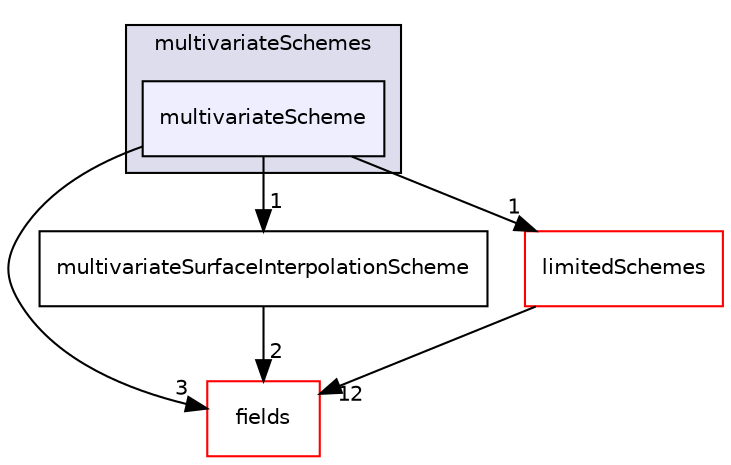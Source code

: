 digraph "src/finiteVolume/interpolation/surfaceInterpolation/multivariateSchemes/multivariateScheme" {
  bgcolor=transparent;
  compound=true
  node [ fontsize="10", fontname="Helvetica"];
  edge [ labelfontsize="10", labelfontname="Helvetica"];
  subgraph clusterdir_5f7556748bbd257c389f2aea3abf7cc0 {
    graph [ bgcolor="#ddddee", pencolor="black", label="multivariateSchemes" fontname="Helvetica", fontsize="10", URL="dir_5f7556748bbd257c389f2aea3abf7cc0.html"]
  dir_a36c8453882c7b9cc89dae802851deac [shape=box, label="multivariateScheme", style="filled", fillcolor="#eeeeff", pencolor="black", URL="dir_a36c8453882c7b9cc89dae802851deac.html"];
  }
  dir_25ab4a83a983f7bb7a38b7f63bb141b7 [shape=box label="fields" color="red" URL="dir_25ab4a83a983f7bb7a38b7f63bb141b7.html"];
  dir_453c5c19221ab1f3df2671f95412c703 [shape=box label="multivariateSurfaceInterpolationScheme" URL="dir_453c5c19221ab1f3df2671f95412c703.html"];
  dir_3b094e1ce2b3f641da0071aec2c4e694 [shape=box label="limitedSchemes" color="red" URL="dir_3b094e1ce2b3f641da0071aec2c4e694.html"];
  dir_453c5c19221ab1f3df2671f95412c703->dir_25ab4a83a983f7bb7a38b7f63bb141b7 [headlabel="2", labeldistance=1.5 headhref="dir_001221_000938.html"];
  dir_3b094e1ce2b3f641da0071aec2c4e694->dir_25ab4a83a983f7bb7a38b7f63bb141b7 [headlabel="12", labeldistance=1.5 headhref="dir_001187_000938.html"];
  dir_a36c8453882c7b9cc89dae802851deac->dir_25ab4a83a983f7bb7a38b7f63bb141b7 [headlabel="3", labeldistance=1.5 headhref="dir_001219_000938.html"];
  dir_a36c8453882c7b9cc89dae802851deac->dir_453c5c19221ab1f3df2671f95412c703 [headlabel="1", labeldistance=1.5 headhref="dir_001219_001221.html"];
  dir_a36c8453882c7b9cc89dae802851deac->dir_3b094e1ce2b3f641da0071aec2c4e694 [headlabel="1", labeldistance=1.5 headhref="dir_001219_001187.html"];
}
